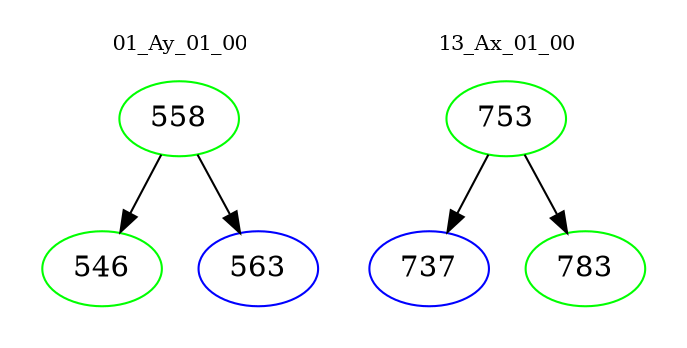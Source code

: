 digraph{
subgraph cluster_0 {
color = white
label = "01_Ay_01_00";
fontsize=10;
T0_558 [label="558", color="green"]
T0_558 -> T0_546 [color="black"]
T0_546 [label="546", color="green"]
T0_558 -> T0_563 [color="black"]
T0_563 [label="563", color="blue"]
}
subgraph cluster_1 {
color = white
label = "13_Ax_01_00";
fontsize=10;
T1_753 [label="753", color="green"]
T1_753 -> T1_737 [color="black"]
T1_737 [label="737", color="blue"]
T1_753 -> T1_783 [color="black"]
T1_783 [label="783", color="green"]
}
}
